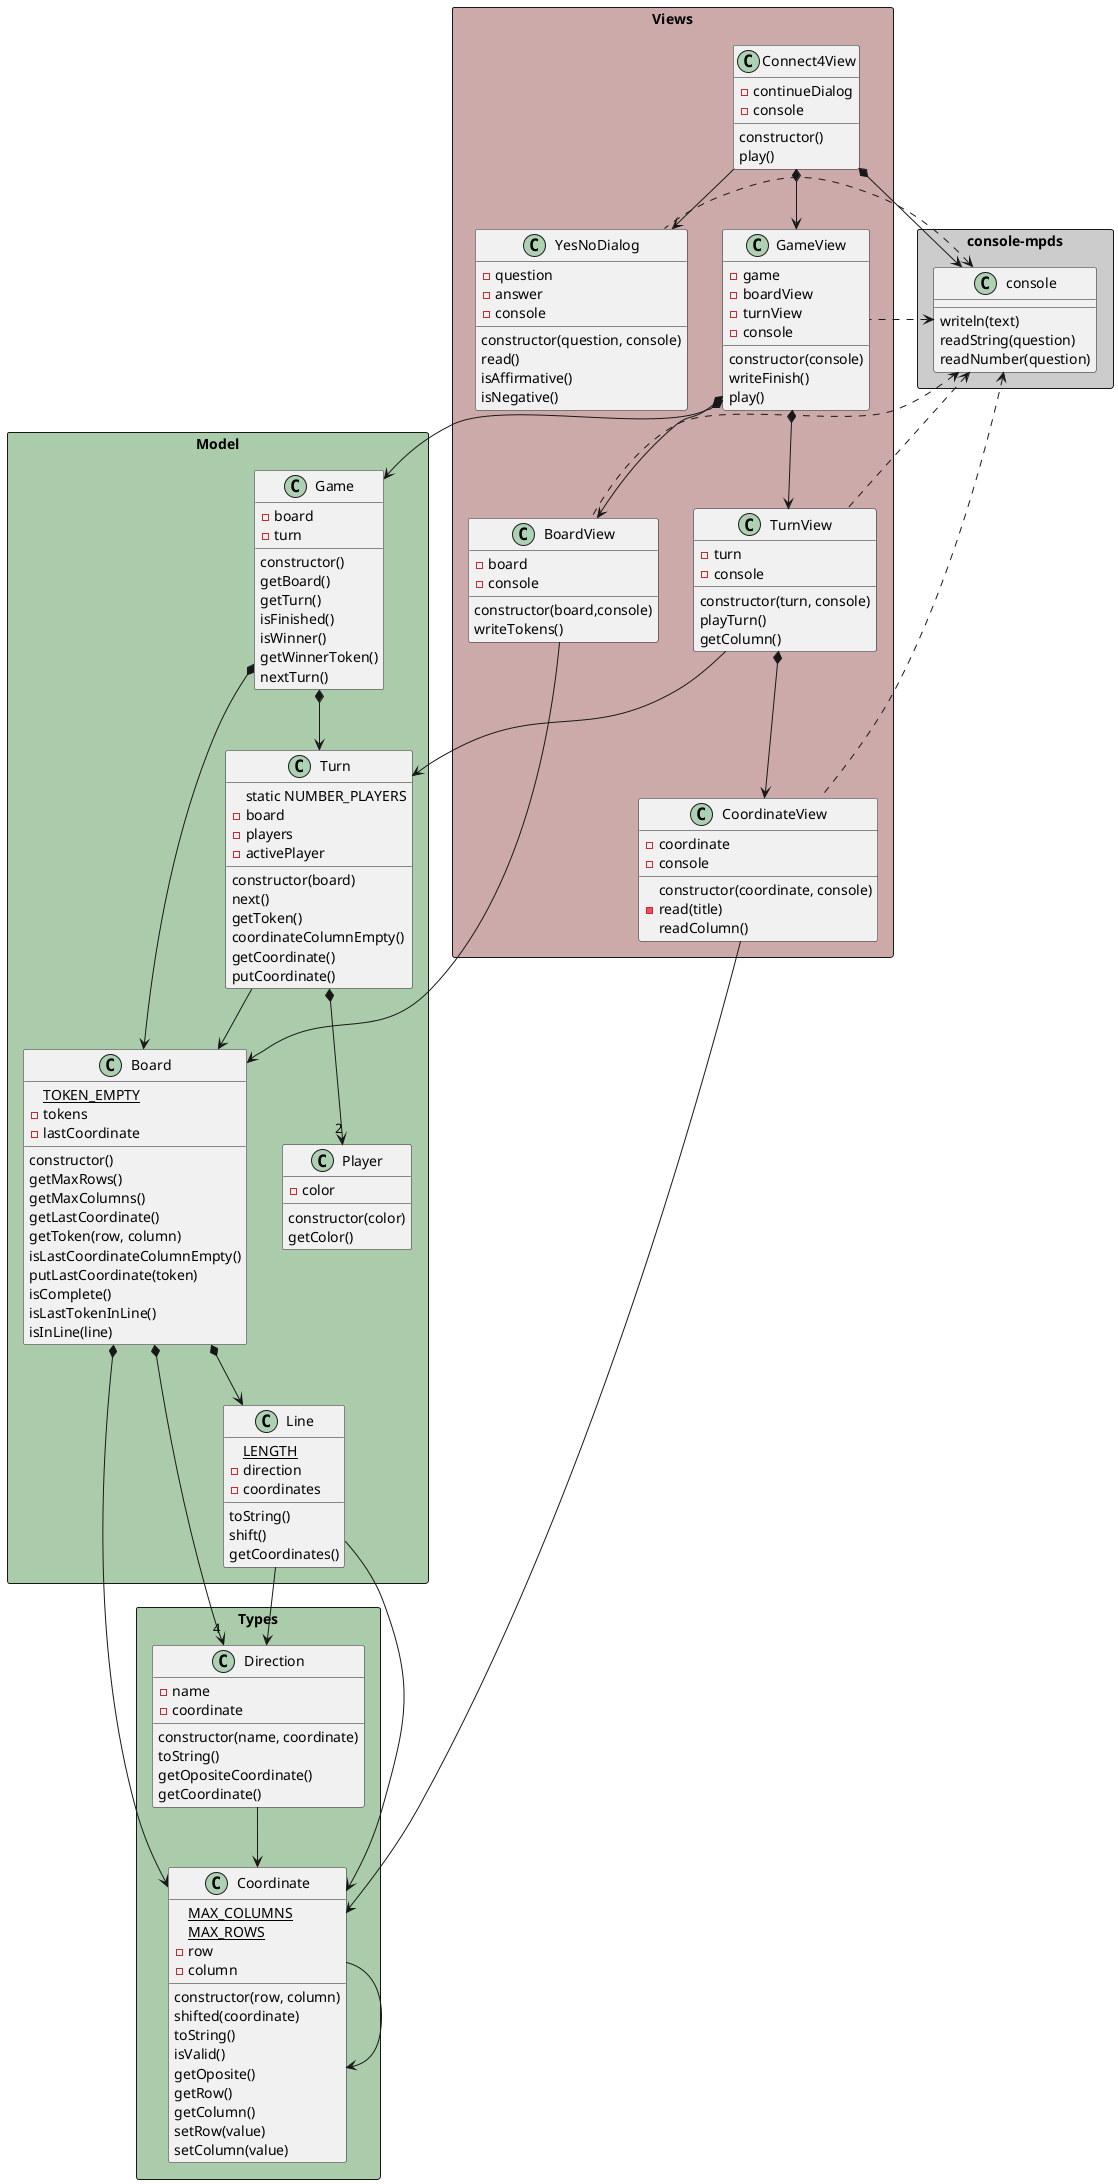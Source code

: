 @startuml connect4_constructorFunction_classdiagram

package "console-mpds" <<Rectangle>> #ccc {
    class console {
        writeln(text)
        readString(question)
        readNumber(question)
    }
}

package "Types" <<Rectangle>> #aca {
    class Coordinate {
        {static} MAX_COLUMNS
        {static} MAX_ROWS
        -row
        -column
        constructor(row, column)
        shifted(coordinate)
        toString()
        isValid()
        getOposite()
        getRow()
        getColumn()
        setRow(value)
        setColumn(value)
    }

    class Direction {
        -name
        -coordinate
        constructor(name, coordinate)
        toString()
        getOpositeCoordinate()
        getCoordinate()
    }
}    

package "Model" <<Rectangle>> #aca {

    class Board {
        {static} TOKEN_EMPTY
        -tokens
        -lastCoordinate
        constructor()
        getMaxRows()
        getMaxColumns()
        getLastCoordinate()
        getToken(row, column)
        isLastCoordinateColumnEmpty()
        putLastCoordinate(token)
        isComplete()
        isLastTokenInLine()
        isInLine(line)
    }

    class Game {
        -board
        -turn
        constructor()
        getBoard()
        getTurn()
        isFinished()
        isWinner()
        getWinnerToken()
        nextTurn()
    }

    class Line {
        {static} LENGTH
        -direction
        -coordinates
        toString()
        shift()
        getCoordinates()
    }

    class Player{
        -color
        constructor(color)
        getColor()
    }

    class Turn{
        static NUMBER_PLAYERS
        -board
        -players
        -activePlayer
        constructor(board)
        next()
        getToken()
        coordinateColumnEmpty()
        getCoordinate()
        putCoordinate()
    }
}

package "Views" <<Rectangle>> #caa {
    class BoardView{
        -board
        -console
        constructor(board,console)
        writeTokens()
    }

    class Connect4View {
        -continueDialog
        -console
        constructor()
        play()
    }

    class CoordinateView {
        -coordinate
        -console
        constructor(coordinate, console)
        -read(title)
        readColumn()
    }

    class GameView {
        -game
        -boardView
        -turnView
        -console
        constructor(console)
        writeFinish()
        play()
    }

    class TurnView {
        -turn
        -console
        constructor(turn, console) 
        playTurn()
        getColumn()
    }

    class YesNoDialog {
        -question
        -answer
        -console
        constructor(question, console)
        read()
        isAffirmative()
        isNegative()
    }
}



Coordinate -> Coordinate

Direction -down-> Coordinate

Line -down-> Coordinate
Line -down-> Direction

Board *-down-> Coordinate
Board *-down-> "4" Direction
Board *-down-> Line

Turn *-down-> "2" Player
Turn -down-> Board

Game *-down-> Board
Game *-down-> Turn

CoordinateView -> Coordinate

BoardView -down-> Board

TurnView -down-> Turn
TurnView *-down-> CoordinateView

GameView *-down-> Game
GameView *-down-> BoardView
GameView *-down-> TurnView

Connect4View -down-> YesNoDialog
Connect4View *-down-> GameView

Connect4View *-down-> console
YesNoDialog .-l-> console
GameView .-l-> console
BoardView .-l-> console
TurnView .-l-> console
CoordinateView .-l-> console

@enduml